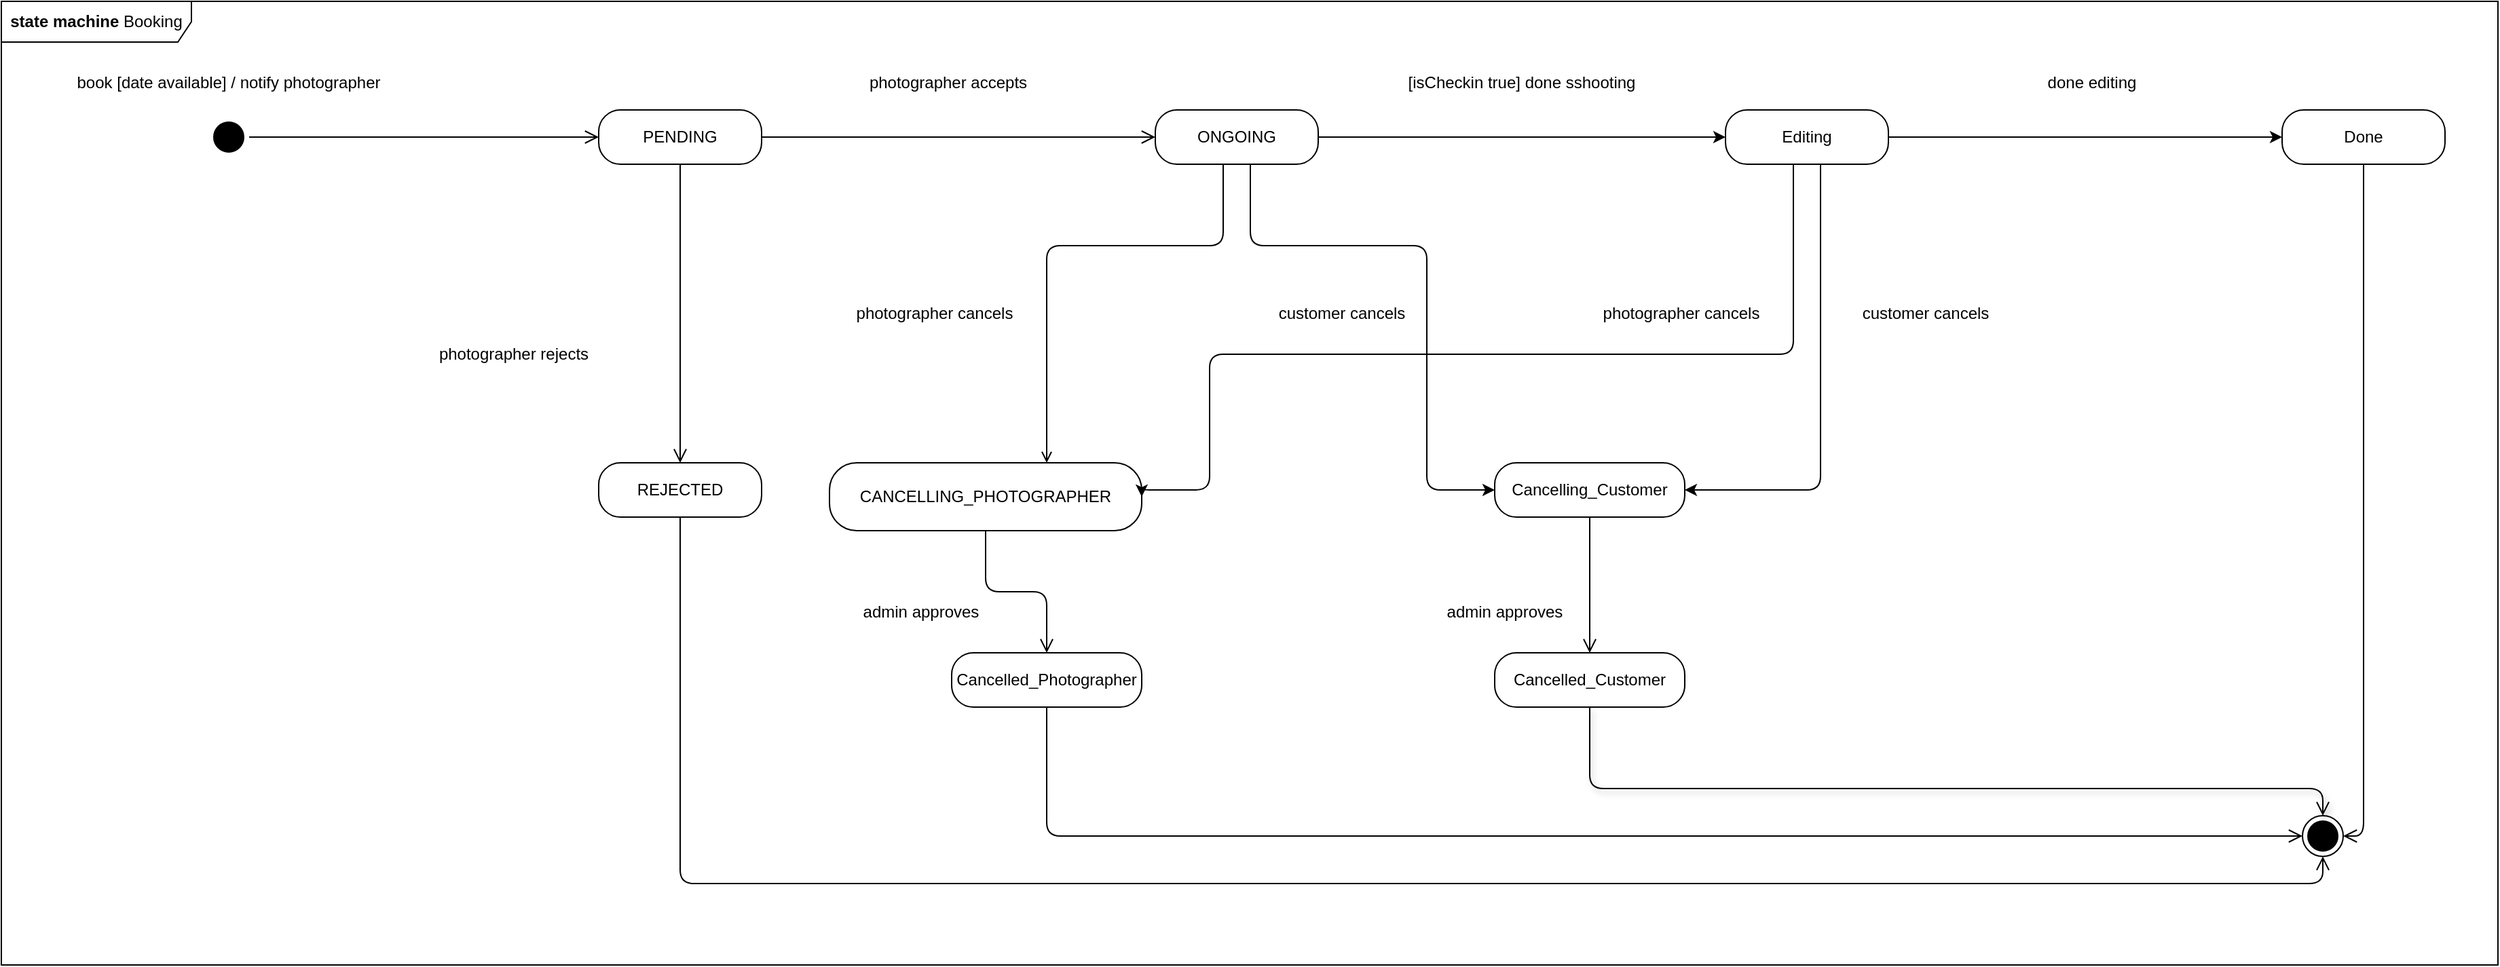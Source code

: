<mxfile version="14.1.9" type="device"><diagram name="Page-1" id="58cdce13-f638-feb5-8d6f-7d28b1aa9fa0"><mxGraphModel dx="1021" dy="612" grid="1" gridSize="10" guides="1" tooltips="1" connect="1" arrows="1" fold="1" page="1" pageScale="1" pageWidth="1100" pageHeight="850" background="#ffffff" math="0" shadow="0"><root><mxCell id="0"/><mxCell id="1" parent="0"/><mxCell id="HOcIezNkpge-CS5AGi6T-1" value="&lt;b&gt;state machine&lt;/b&gt; Booking" style="shape=umlFrame;whiteSpace=wrap;html=1;width=140;height=30;" parent="1" vertex="1"><mxGeometry x="30" y="140" width="1839" height="710" as="geometry"/></mxCell><mxCell id="HOcIezNkpge-CS5AGi6T-4" value="book [date available] / notify photographer" style="text;html=1;strokeColor=none;fillColor=none;align=center;verticalAlign=middle;whiteSpace=wrap;rounded=0;" parent="1" vertex="1"><mxGeometry x="70" y="190" width="255" height="20" as="geometry"/></mxCell><mxCell id="HOcIezNkpge-CS5AGi6T-10" value="PENDING" style="rounded=1;whiteSpace=wrap;html=1;arcSize=40;fontColor=#000000;fillColor=#FFFFFF;strokeColor=#000000;" parent="1" vertex="1"><mxGeometry x="470" y="220" width="120" height="40" as="geometry"/></mxCell><mxCell id="HOcIezNkpge-CS5AGi6T-11" value="" style="edgeStyle=orthogonalEdgeStyle;html=1;verticalAlign=bottom;endArrow=open;endSize=8;strokeColor=#000000;" parent="1" source="HOcIezNkpge-CS5AGi6T-10" target="HOcIezNkpge-CS5AGi6T-16" edge="1"><mxGeometry relative="1" as="geometry"><mxPoint x="460" y="320" as="targetPoint"/></mxGeometry></mxCell><mxCell id="HOcIezNkpge-CS5AGi6T-13" value="" style="ellipse;html=1;shape=startState;fillColor=#000000;strokeColor=#000000;" parent="1" vertex="1"><mxGeometry x="182.5" y="225" width="30" height="30" as="geometry"/></mxCell><mxCell id="HOcIezNkpge-CS5AGi6T-14" value="" style="edgeStyle=orthogonalEdgeStyle;html=1;verticalAlign=bottom;endArrow=open;endSize=8;strokeColor=#000000;fillColor=#000000;" parent="1" source="HOcIezNkpge-CS5AGi6T-13" target="HOcIezNkpge-CS5AGi6T-10" edge="1"><mxGeometry relative="1" as="geometry"><mxPoint x="400" y="225" as="targetPoint"/></mxGeometry></mxCell><mxCell id="HOcIezNkpge-CS5AGi6T-16" value="REJECTED" style="rounded=1;whiteSpace=wrap;html=1;arcSize=40;fontColor=#000000;fillColor=#FFFFFF;strokeColor=#000000;" parent="1" vertex="1"><mxGeometry x="470" y="480" width="120" height="40" as="geometry"/></mxCell><mxCell id="HOcIezNkpge-CS5AGi6T-17" value="" style="edgeStyle=orthogonalEdgeStyle;html=1;verticalAlign=bottom;endArrow=open;endSize=8;strokeColor=#000000;entryX=0.5;entryY=1;entryDx=0;entryDy=0;" parent="1" source="HOcIezNkpge-CS5AGi6T-16" target="HOcIezNkpge-CS5AGi6T-18" edge="1"><mxGeometry relative="1" as="geometry"><mxPoint x="610" y="780" as="targetPoint"/><Array as="points"><mxPoint x="530" y="790"/><mxPoint x="1740" y="790"/></Array></mxGeometry></mxCell><mxCell id="HOcIezNkpge-CS5AGi6T-18" value="" style="ellipse;html=1;shape=endState;fillColor=#000000;" parent="1" vertex="1"><mxGeometry x="1725" y="740" width="30" height="30" as="geometry"/></mxCell><mxCell id="HOcIezNkpge-CS5AGi6T-37" style="edgeStyle=orthogonalEdgeStyle;rounded=1;orthogonalLoop=1;jettySize=auto;html=1;entryX=0;entryY=0.5;entryDx=0;entryDy=0;strokeColor=#000000;" parent="1" source="HOcIezNkpge-CS5AGi6T-20" target="HOcIezNkpge-CS5AGi6T-33" edge="1"><mxGeometry relative="1" as="geometry"/></mxCell><mxCell id="HOcIezNkpge-CS5AGi6T-41" style="edgeStyle=orthogonalEdgeStyle;rounded=1;orthogonalLoop=1;jettySize=auto;html=1;strokeColor=#000000;endArrow=open;endFill=0;" parent="1" source="HOcIezNkpge-CS5AGi6T-20" target="HOcIezNkpge-CS5AGi6T-24" edge="1"><mxGeometry relative="1" as="geometry"><Array as="points"><mxPoint x="930" y="320"/><mxPoint x="800" y="320"/></Array></mxGeometry></mxCell><mxCell id="HOcIezNkpge-CS5AGi6T-42" style="edgeStyle=orthogonalEdgeStyle;rounded=1;orthogonalLoop=1;jettySize=auto;html=1;entryX=0;entryY=0.5;entryDx=0;entryDy=0;strokeColor=#000000;" parent="1" source="HOcIezNkpge-CS5AGi6T-20" target="HOcIezNkpge-CS5AGi6T-26" edge="1"><mxGeometry relative="1" as="geometry"><Array as="points"><mxPoint x="950" y="320"/><mxPoint x="1080" y="320"/><mxPoint x="1080" y="500"/></Array></mxGeometry></mxCell><mxCell id="HOcIezNkpge-CS5AGi6T-20" value="ONGOING" style="rounded=1;whiteSpace=wrap;html=1;arcSize=40;fontColor=#000000;fillColor=#FFFFFF;strokeColor=#000000;" parent="1" vertex="1"><mxGeometry x="880" y="220" width="120" height="40" as="geometry"/></mxCell><mxCell id="HOcIezNkpge-CS5AGi6T-23" value="" style="edgeStyle=orthogonalEdgeStyle;html=1;verticalAlign=bottom;endArrow=open;endSize=8;strokeColor=#000000;exitX=1;exitY=0.5;exitDx=0;exitDy=0;" parent="1" source="HOcIezNkpge-CS5AGi6T-10" target="HOcIezNkpge-CS5AGi6T-20" edge="1"><mxGeometry relative="1" as="geometry"><mxPoint x="540" y="490" as="targetPoint"/><mxPoint x="540" y="270" as="sourcePoint"/></mxGeometry></mxCell><mxCell id="HOcIezNkpge-CS5AGi6T-24" value="CANCELLING_PHOTOGRAPHER" style="rounded=1;whiteSpace=wrap;html=1;arcSize=40;fontColor=#000000;fillColor=#FFFFFF;strokeColor=#000000;" parent="1" vertex="1"><mxGeometry x="640" y="480" width="230" height="50" as="geometry"/></mxCell><mxCell id="HOcIezNkpge-CS5AGi6T-25" value="" style="edgeStyle=orthogonalEdgeStyle;html=1;verticalAlign=bottom;endArrow=open;endSize=8;strokeColor=#000000;entryX=0.5;entryY=0;entryDx=0;entryDy=0;" parent="1" source="HOcIezNkpge-CS5AGi6T-24" target="HOcIezNkpge-CS5AGi6T-29" edge="1"><mxGeometry relative="1" as="geometry"><mxPoint x="940" y="460" as="targetPoint"/></mxGeometry></mxCell><mxCell id="HOcIezNkpge-CS5AGi6T-26" value="Cancelling_Customer" style="rounded=1;whiteSpace=wrap;html=1;arcSize=40;fontColor=#000000;fillColor=#FFFFFF;strokeColor=#000000;" parent="1" vertex="1"><mxGeometry x="1130" y="480" width="140" height="40" as="geometry"/></mxCell><mxCell id="HOcIezNkpge-CS5AGi6T-27" value="" style="edgeStyle=orthogonalEdgeStyle;html=1;verticalAlign=bottom;endArrow=open;endSize=8;strokeColor=#000000;entryX=0.5;entryY=0;entryDx=0;entryDy=0;" parent="1" source="HOcIezNkpge-CS5AGi6T-26" target="HOcIezNkpge-CS5AGi6T-31" edge="1"><mxGeometry relative="1" as="geometry"><mxPoint x="1090" y="520" as="targetPoint"/></mxGeometry></mxCell><mxCell id="HOcIezNkpge-CS5AGi6T-29" value="Cancelled_Photographer" style="rounded=1;whiteSpace=wrap;html=1;arcSize=40;fontColor=#000000;fillColor=#FFFFFF;strokeColor=#000000;" parent="1" vertex="1"><mxGeometry x="730" y="620" width="140" height="40" as="geometry"/></mxCell><mxCell id="HOcIezNkpge-CS5AGi6T-30" value="" style="edgeStyle=orthogonalEdgeStyle;html=1;verticalAlign=bottom;endArrow=open;endSize=8;strokeColor=#000000;entryX=0;entryY=0.5;entryDx=0;entryDy=0;" parent="1" source="HOcIezNkpge-CS5AGi6T-29" target="HOcIezNkpge-CS5AGi6T-18" edge="1"><mxGeometry relative="1" as="geometry"><mxPoint x="810" y="620" as="targetPoint"/><Array as="points"><mxPoint x="800" y="755"/></Array></mxGeometry></mxCell><mxCell id="HOcIezNkpge-CS5AGi6T-31" value="Cancelled_Customer" style="rounded=1;whiteSpace=wrap;html=1;arcSize=40;fontColor=#000000;fillColor=#FFFFFF;strokeColor=#000000;" parent="1" vertex="1"><mxGeometry x="1130" y="620" width="140" height="40" as="geometry"/></mxCell><mxCell id="HOcIezNkpge-CS5AGi6T-32" value="" style="edgeStyle=orthogonalEdgeStyle;html=1;verticalAlign=bottom;endArrow=open;endSize=8;strokeColor=#000000;entryX=0.5;entryY=0;entryDx=0;entryDy=0;shadow=1;" parent="1" source="HOcIezNkpge-CS5AGi6T-31" target="HOcIezNkpge-CS5AGi6T-18" edge="1"><mxGeometry relative="1" as="geometry"><mxPoint x="1030" y="620" as="targetPoint"/><Array as="points"><mxPoint x="1200" y="720"/><mxPoint x="1740" y="720"/></Array></mxGeometry></mxCell><mxCell id="HOcIezNkpge-CS5AGi6T-40" style="edgeStyle=orthogonalEdgeStyle;rounded=1;orthogonalLoop=1;jettySize=auto;html=1;strokeColor=#000000;" parent="1" source="HOcIezNkpge-CS5AGi6T-33" target="HOcIezNkpge-CS5AGi6T-38" edge="1"><mxGeometry relative="1" as="geometry"/></mxCell><mxCell id="HOcIezNkpge-CS5AGi6T-43" style="edgeStyle=orthogonalEdgeStyle;rounded=1;orthogonalLoop=1;jettySize=auto;html=1;entryX=1;entryY=0.5;entryDx=0;entryDy=0;strokeColor=#000000;" parent="1" source="HOcIezNkpge-CS5AGi6T-33" target="HOcIezNkpge-CS5AGi6T-24" edge="1"><mxGeometry relative="1" as="geometry"><Array as="points"><mxPoint x="1350" y="400"/><mxPoint x="920" y="400"/><mxPoint x="920" y="500"/></Array></mxGeometry></mxCell><mxCell id="HOcIezNkpge-CS5AGi6T-44" style="edgeStyle=orthogonalEdgeStyle;rounded=1;orthogonalLoop=1;jettySize=auto;html=1;entryX=1;entryY=0.5;entryDx=0;entryDy=0;strokeColor=#000000;" parent="1" source="HOcIezNkpge-CS5AGi6T-33" target="HOcIezNkpge-CS5AGi6T-26" edge="1"><mxGeometry relative="1" as="geometry"><Array as="points"><mxPoint x="1370" y="500"/></Array></mxGeometry></mxCell><mxCell id="HOcIezNkpge-CS5AGi6T-33" value="Editing" style="rounded=1;whiteSpace=wrap;html=1;arcSize=40;fontColor=#000000;fillColor=#FFFFFF;strokeColor=#000000;" parent="1" vertex="1"><mxGeometry x="1300" y="220" width="120" height="40" as="geometry"/></mxCell><mxCell id="HOcIezNkpge-CS5AGi6T-38" value="Done" style="rounded=1;whiteSpace=wrap;html=1;arcSize=40;fontColor=#000000;fillColor=#FFFFFF;strokeColor=#000000;" parent="1" vertex="1"><mxGeometry x="1710" y="220" width="120" height="40" as="geometry"/></mxCell><mxCell id="HOcIezNkpge-CS5AGi6T-39" value="" style="edgeStyle=orthogonalEdgeStyle;html=1;verticalAlign=bottom;endArrow=open;endSize=8;strokeColor=#000000;entryX=1;entryY=0.5;entryDx=0;entryDy=0;fillColor=#FFFFFF;" parent="1" source="HOcIezNkpge-CS5AGi6T-38" target="HOcIezNkpge-CS5AGi6T-18" edge="1"><mxGeometry relative="1" as="geometry"><mxPoint x="1710" y="320" as="targetPoint"/></mxGeometry></mxCell><mxCell id="HOcIezNkpge-CS5AGi6T-48" value="photographer accepts" style="text;html=1;strokeColor=none;fillColor=none;align=center;verticalAlign=middle;whiteSpace=wrap;rounded=0;" parent="1" vertex="1"><mxGeometry x="600" y="190" width="255" height="20" as="geometry"/></mxCell><mxCell id="HOcIezNkpge-CS5AGi6T-49" value="[isCheckin true] done sshooting" style="text;html=1;strokeColor=none;fillColor=none;align=center;verticalAlign=middle;whiteSpace=wrap;rounded=0;" parent="1" vertex="1"><mxGeometry x="1010" y="190" width="280" height="20" as="geometry"/></mxCell><mxCell id="HOcIezNkpge-CS5AGi6T-50" value="done editing" style="text;html=1;strokeColor=none;fillColor=none;align=center;verticalAlign=middle;whiteSpace=wrap;rounded=0;" parent="1" vertex="1"><mxGeometry x="1430" y="190" width="280" height="20" as="geometry"/></mxCell><mxCell id="HOcIezNkpge-CS5AGi6T-51" value="photographer rejects" style="text;html=1;strokeColor=none;fillColor=none;align=center;verticalAlign=middle;whiteSpace=wrap;rounded=0;" parent="1" vertex="1"><mxGeometry x="280" y="390" width="255" height="20" as="geometry"/></mxCell><mxCell id="HOcIezNkpge-CS5AGi6T-52" value="photographer cancels" style="text;html=1;strokeColor=none;fillColor=none;align=center;verticalAlign=middle;whiteSpace=wrap;rounded=0;" parent="1" vertex="1"><mxGeometry x="590" y="360" width="255" height="20" as="geometry"/></mxCell><mxCell id="HOcIezNkpge-CS5AGi6T-53" value="customer cancels" style="text;html=1;strokeColor=none;fillColor=none;align=center;verticalAlign=middle;whiteSpace=wrap;rounded=0;" parent="1" vertex="1"><mxGeometry x="890" y="360" width="255" height="20" as="geometry"/></mxCell><mxCell id="HOcIezNkpge-CS5AGi6T-54" value="photographer cancels" style="text;html=1;strokeColor=none;fillColor=none;align=center;verticalAlign=middle;whiteSpace=wrap;rounded=0;" parent="1" vertex="1"><mxGeometry x="1140" y="360" width="255" height="20" as="geometry"/></mxCell><mxCell id="HOcIezNkpge-CS5AGi6T-55" value="customer cancels" style="text;html=1;strokeColor=none;fillColor=none;align=center;verticalAlign=middle;whiteSpace=wrap;rounded=0;" parent="1" vertex="1"><mxGeometry x="1320" y="360" width="255" height="20" as="geometry"/></mxCell><mxCell id="HOcIezNkpge-CS5AGi6T-56" value="admin approves" style="text;html=1;strokeColor=none;fillColor=none;align=center;verticalAlign=middle;whiteSpace=wrap;rounded=0;" parent="1" vertex="1"><mxGeometry x="580" y="580" width="255" height="20" as="geometry"/></mxCell><mxCell id="HOcIezNkpge-CS5AGi6T-57" value="admin approves" style="text;html=1;strokeColor=none;fillColor=none;align=center;verticalAlign=middle;whiteSpace=wrap;rounded=0;" parent="1" vertex="1"><mxGeometry x="1010" y="580" width="255" height="20" as="geometry"/></mxCell><mxCell id="cTaostkkLWyzjYd9VO0Y-1" style="edgeStyle=orthogonalEdgeStyle;rounded=0;orthogonalLoop=1;jettySize=auto;html=1;exitX=0.5;exitY=1;exitDx=0;exitDy=0;" edge="1" parent="1" source="HOcIezNkpge-CS5AGi6T-51" target="HOcIezNkpge-CS5AGi6T-51"><mxGeometry relative="1" as="geometry"/></mxCell></root></mxGraphModel></diagram></mxfile>